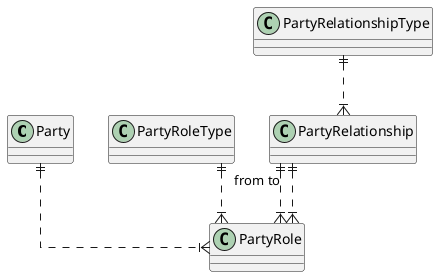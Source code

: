@startuml
' hide the spot
' hide circle

' avoid problems with angled crows feet
skinparam linetype ortho

Party ||..|{ PartyRole
PartyRoleType ||..|{ PartyRole
PartyRelationship "from"  ||..|{ PartyRole
PartyRelationship "to"  ||..|{ PartyRole
PartyRelationshipType ||..|{ PartyRelationship
@enduml
